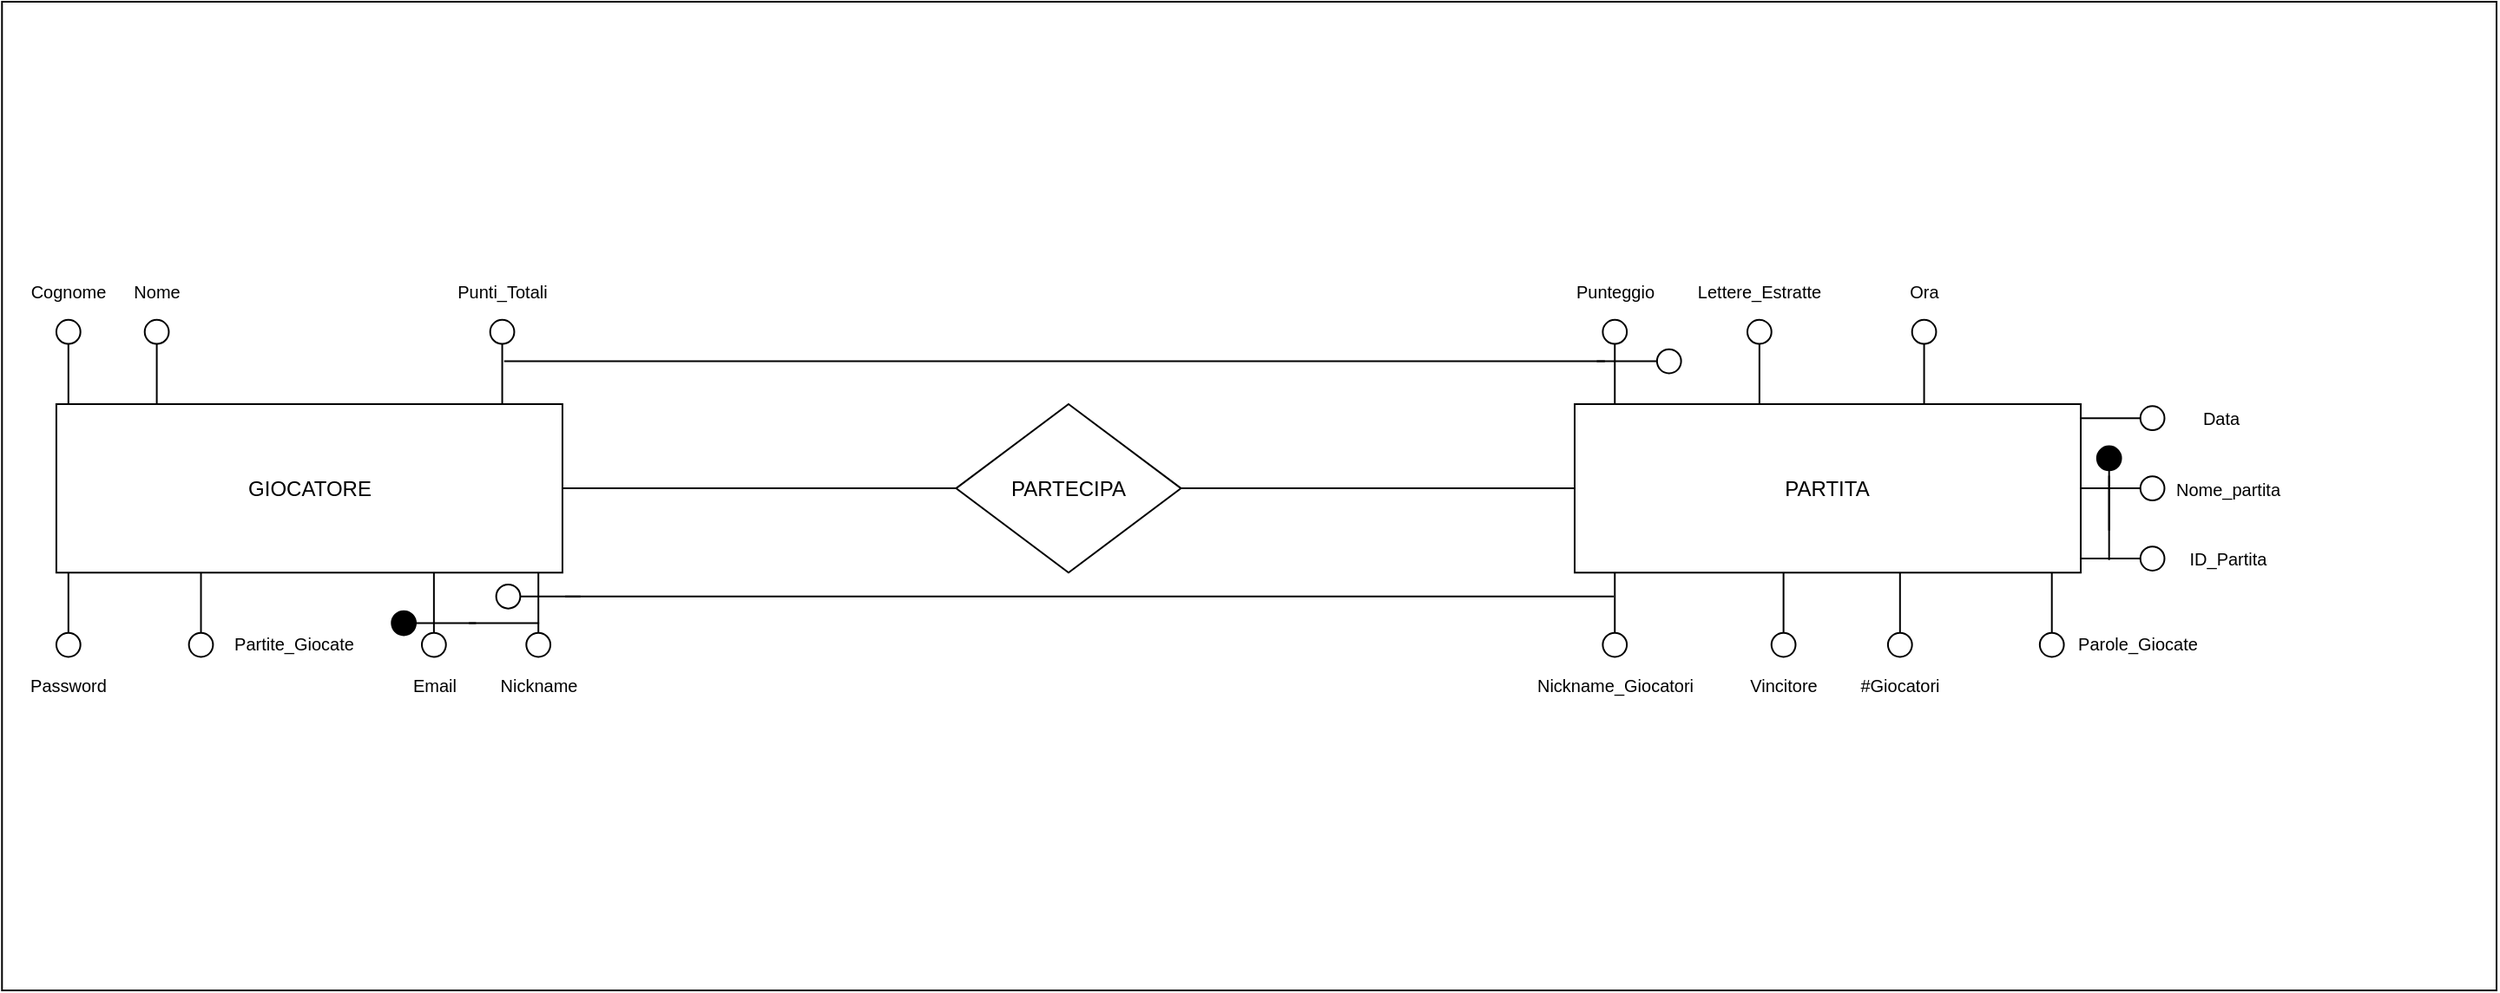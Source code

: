 <mxfile version="13.0.5" type="device"><diagram id="Agzf-7xxmcIH1kS_xgvj" name="Page-1"><mxGraphModel dx="2249" dy="769" grid="1" gridSize="10" guides="1" tooltips="1" connect="1" arrows="1" fold="1" page="1" pageScale="1" pageWidth="827" pageHeight="1169" math="0" shadow="0"><root><mxCell id="0"/><mxCell id="1" parent="0"/><mxCell id="y1J0WQ73ZuK1mdIbKQmu-139" value="" style="rounded=0;whiteSpace=wrap;html=1;strokeWidth=1;fontSize=7;" vertex="1" parent="1"><mxGeometry x="-826.85" width="1436.85" height="570" as="geometry"/></mxCell><mxCell id="y1J0WQ73ZuK1mdIbKQmu-141" value="" style="group" vertex="1" connectable="0" parent="1"><mxGeometry x="-821" y="151" width="1321.08" height="399" as="geometry"/></mxCell><mxCell id="y1J0WQ73ZuK1mdIbKQmu-1" value="" style="rounded=0;whiteSpace=wrap;html=1;" vertex="1" parent="y1J0WQ73ZuK1mdIbKQmu-141"><mxGeometry x="25.459" y="80.976" width="291.515" height="97.171" as="geometry"/></mxCell><mxCell id="y1J0WQ73ZuK1mdIbKQmu-3" value="" style="shape=mxgraph.pid.fittings.open_disc;html=1;pointerEvents=1;align=center;verticalLabelPosition=bottom;verticalAlign=top;dashed=0;" vertex="1" parent="y1J0WQ73ZuK1mdIbKQmu-141"><mxGeometry x="25.459" y="32.39" width="13.879" height="48.585" as="geometry"/></mxCell><mxCell id="y1J0WQ73ZuK1mdIbKQmu-4" value="GIOCATORE" style="text;html=1;strokeColor=none;fillColor=none;align=center;verticalAlign=middle;whiteSpace=wrap;rounded=0;" vertex="1" parent="y1J0WQ73ZuK1mdIbKQmu-141"><mxGeometry x="138.826" y="113.366" width="64.781" height="32.39" as="geometry"/></mxCell><mxCell id="y1J0WQ73ZuK1mdIbKQmu-5" value="" style="shape=mxgraph.pid.fittings.open_disc;html=1;pointerEvents=1;align=center;verticalLabelPosition=bottom;verticalAlign=top;dashed=0;" vertex="1" parent="y1J0WQ73ZuK1mdIbKQmu-141"><mxGeometry x="76.361" y="32.39" width="13.879" height="48.585" as="geometry"/></mxCell><mxCell id="y1J0WQ73ZuK1mdIbKQmu-6" value="" style="shape=mxgraph.pid.fittings.open_disc;html=1;pointerEvents=1;align=center;verticalLabelPosition=bottom;verticalAlign=top;dashed=0;" vertex="1" parent="y1J0WQ73ZuK1mdIbKQmu-141"><mxGeometry x="275.336" y="32.39" width="13.879" height="48.585" as="geometry"/></mxCell><mxCell id="y1J0WQ73ZuK1mdIbKQmu-7" value="&lt;font style=&quot;font-size: 10px&quot;&gt;Cognome&lt;/font&gt;" style="text;html=1;strokeColor=none;fillColor=none;align=center;verticalAlign=middle;whiteSpace=wrap;rounded=0;fontSize=7;" vertex="1" parent="y1J0WQ73ZuK1mdIbKQmu-141"><mxGeometry width="64.781" height="32.39" as="geometry"/></mxCell><mxCell id="y1J0WQ73ZuK1mdIbKQmu-8" value="&lt;font style=&quot;font-size: 10px&quot;&gt;Nome&lt;/font&gt;" style="text;html=1;strokeColor=none;fillColor=none;align=center;verticalAlign=middle;whiteSpace=wrap;rounded=0;fontSize=7;" vertex="1" parent="y1J0WQ73ZuK1mdIbKQmu-141"><mxGeometry x="50.918" width="64.781" height="32.39" as="geometry"/></mxCell><mxCell id="y1J0WQ73ZuK1mdIbKQmu-9" value="&lt;font style=&quot;font-size: 10px&quot;&gt;Punti_Totali&lt;/font&gt;" style="text;html=1;strokeColor=none;fillColor=none;align=center;verticalAlign=middle;whiteSpace=wrap;rounded=0;fontSize=7;" vertex="1" parent="y1J0WQ73ZuK1mdIbKQmu-141"><mxGeometry x="249.877" width="64.781" height="32.39" as="geometry"/></mxCell><mxCell id="y1J0WQ73ZuK1mdIbKQmu-10" value="" style="shape=mxgraph.pid.fittings.open_disc;html=1;pointerEvents=1;align=center;verticalLabelPosition=bottom;verticalAlign=top;dashed=0;rotation=-180;" vertex="1" parent="y1J0WQ73ZuK1mdIbKQmu-141"><mxGeometry x="25.459" y="178.147" width="13.879" height="48.585" as="geometry"/></mxCell><mxCell id="y1J0WQ73ZuK1mdIbKQmu-11" value="" style="shape=mxgraph.pid.fittings.open_disc;html=1;pointerEvents=1;align=center;verticalLabelPosition=bottom;verticalAlign=top;dashed=0;rotation=-180;" vertex="1" parent="y1J0WQ73ZuK1mdIbKQmu-141"><mxGeometry x="101.82" y="178.147" width="13.879" height="48.585" as="geometry"/></mxCell><mxCell id="y1J0WQ73ZuK1mdIbKQmu-12" value="&lt;font style=&quot;font-size: 10px&quot;&gt;Password&lt;/font&gt;" style="text;html=1;strokeColor=none;fillColor=none;align=center;verticalAlign=middle;whiteSpace=wrap;rounded=0;fontSize=7;" vertex="1" parent="y1J0WQ73ZuK1mdIbKQmu-141"><mxGeometry y="226.732" width="64.781" height="32.39" as="geometry"/></mxCell><mxCell id="y1J0WQ73ZuK1mdIbKQmu-13" value="&lt;font style=&quot;font-size: 10px&quot;&gt;Partite_Giocate&lt;/font&gt;" style="text;html=1;strokeColor=none;fillColor=none;align=center;verticalAlign=middle;whiteSpace=wrap;rounded=0;fontSize=7;" vertex="1" parent="y1J0WQ73ZuK1mdIbKQmu-141"><mxGeometry x="129.805" y="202.439" width="64.781" height="32.39" as="geometry"/></mxCell><mxCell id="y1J0WQ73ZuK1mdIbKQmu-21" value="" style="shape=mxgraph.pid.fittings.open_disc;html=1;pointerEvents=1;align=center;verticalLabelPosition=bottom;verticalAlign=top;dashed=0;rotation=-180;" vertex="1" parent="y1J0WQ73ZuK1mdIbKQmu-141"><mxGeometry x="235.997" y="178.147" width="13.879" height="48.585" as="geometry"/></mxCell><mxCell id="y1J0WQ73ZuK1mdIbKQmu-26" value="&lt;font style=&quot;font-size: 10px&quot;&gt;Email&lt;/font&gt;" style="text;html=1;strokeColor=none;fillColor=none;align=center;verticalAlign=middle;whiteSpace=wrap;rounded=0;fontSize=7;" vertex="1" parent="y1J0WQ73ZuK1mdIbKQmu-141"><mxGeometry x="210.555" y="226.732" width="64.781" height="32.39" as="geometry"/></mxCell><mxCell id="y1J0WQ73ZuK1mdIbKQmu-27" value="" style="shape=mxgraph.pid.fittings.open_disc;html=1;pointerEvents=1;align=center;verticalLabelPosition=bottom;verticalAlign=top;dashed=0;rotation=-180;" vertex="1" parent="y1J0WQ73ZuK1mdIbKQmu-141"><mxGeometry x="296.163" y="178.147" width="13.879" height="48.585" as="geometry"/></mxCell><mxCell id="y1J0WQ73ZuK1mdIbKQmu-28" value="&lt;font style=&quot;font-size: 10px&quot;&gt;Nickname&lt;/font&gt;" style="text;html=1;strokeColor=none;fillColor=none;align=center;verticalAlign=middle;whiteSpace=wrap;rounded=0;fontSize=7;" vertex="1" parent="y1J0WQ73ZuK1mdIbKQmu-141"><mxGeometry x="270.72" y="226.732" width="64.781" height="32.39" as="geometry"/></mxCell><mxCell id="y1J0WQ73ZuK1mdIbKQmu-32" value="" style="rhombus;whiteSpace=wrap;html=1;fontSize=7;" vertex="1" parent="y1J0WQ73ZuK1mdIbKQmu-141"><mxGeometry x="543.707" y="80.976" width="129.562" height="97.171" as="geometry"/></mxCell><mxCell id="y1J0WQ73ZuK1mdIbKQmu-34" value="PARTECIPA" style="text;html=1;strokeColor=none;fillColor=none;align=center;verticalAlign=middle;whiteSpace=wrap;rounded=0;" vertex="1" parent="y1J0WQ73ZuK1mdIbKQmu-141"><mxGeometry x="576.098" y="113.366" width="64.781" height="32.39" as="geometry"/></mxCell><mxCell id="y1J0WQ73ZuK1mdIbKQmu-35" value="" style="endArrow=none;html=1;fontSize=7;entryX=0;entryY=0.5;entryDx=0;entryDy=0;exitX=1;exitY=0.5;exitDx=0;exitDy=0;" edge="1" parent="y1J0WQ73ZuK1mdIbKQmu-141" source="y1J0WQ73ZuK1mdIbKQmu-1" target="y1J0WQ73ZuK1mdIbKQmu-32"><mxGeometry width="50" height="50" relative="1" as="geometry"><mxPoint x="462.731" y="226.732" as="sourcePoint"/><mxPoint x="543.707" y="145.756" as="targetPoint"/></mxGeometry></mxCell><mxCell id="y1J0WQ73ZuK1mdIbKQmu-36" value="" style="rounded=0;whiteSpace=wrap;html=1;" vertex="1" parent="y1J0WQ73ZuK1mdIbKQmu-141"><mxGeometry x="900.003" y="80.976" width="291.515" height="97.171" as="geometry"/></mxCell><mxCell id="y1J0WQ73ZuK1mdIbKQmu-37" value="" style="endArrow=none;html=1;fontSize=7;entryX=1;entryY=0.5;entryDx=0;entryDy=0;" edge="1" parent="y1J0WQ73ZuK1mdIbKQmu-141" source="y1J0WQ73ZuK1mdIbKQmu-36" target="y1J0WQ73ZuK1mdIbKQmu-32"><mxGeometry width="50" height="50" relative="1" as="geometry"><mxPoint x="576.098" y="226.732" as="sourcePoint"/><mxPoint x="657.074" y="145.756" as="targetPoint"/></mxGeometry></mxCell><mxCell id="y1J0WQ73ZuK1mdIbKQmu-38" value="PARTITA" style="text;html=1;strokeColor=none;fillColor=none;align=center;verticalAlign=middle;whiteSpace=wrap;rounded=0;" vertex="1" parent="y1J0WQ73ZuK1mdIbKQmu-141"><mxGeometry x="1013.37" y="113.366" width="64.781" height="32.39" as="geometry"/></mxCell><mxCell id="y1J0WQ73ZuK1mdIbKQmu-39" value="" style="shape=mxgraph.pid.fittings.open_disc;html=1;pointerEvents=1;align=center;verticalLabelPosition=bottom;verticalAlign=top;dashed=0;" vertex="1" parent="y1J0WQ73ZuK1mdIbKQmu-141"><mxGeometry x="916.198" y="32.39" width="13.879" height="48.585" as="geometry"/></mxCell><mxCell id="y1J0WQ73ZuK1mdIbKQmu-40" value="&lt;font style=&quot;font-size: 10px&quot;&gt;Punteggio&lt;/font&gt;" style="text;html=1;strokeColor=none;fillColor=none;align=center;verticalAlign=middle;whiteSpace=wrap;rounded=0;fontSize=7;" vertex="1" parent="y1J0WQ73ZuK1mdIbKQmu-141"><mxGeometry x="890.756" width="64.781" height="32.39" as="geometry"/></mxCell><mxCell id="y1J0WQ73ZuK1mdIbKQmu-41" value="&lt;font style=&quot;font-size: 10px&quot;&gt;Lettere_Estratte&lt;/font&gt;" style="text;html=1;strokeColor=none;fillColor=none;align=center;verticalAlign=middle;whiteSpace=wrap;rounded=0;fontSize=7;" vertex="1" parent="y1J0WQ73ZuK1mdIbKQmu-141"><mxGeometry x="974.032" width="64.781" height="32.39" as="geometry"/></mxCell><mxCell id="y1J0WQ73ZuK1mdIbKQmu-42" value="" style="shape=mxgraph.pid.fittings.open_disc;html=1;pointerEvents=1;align=center;verticalLabelPosition=bottom;verticalAlign=top;dashed=0;" vertex="1" parent="y1J0WQ73ZuK1mdIbKQmu-141"><mxGeometry x="999.491" y="32.39" width="13.879" height="48.585" as="geometry"/></mxCell><mxCell id="y1J0WQ73ZuK1mdIbKQmu-43" value="" style="shape=mxgraph.pid.fittings.open_disc;html=1;pointerEvents=1;align=center;verticalLabelPosition=bottom;verticalAlign=top;dashed=0;" vertex="1" parent="y1J0WQ73ZuK1mdIbKQmu-141"><mxGeometry x="1094.346" y="32.39" width="13.879" height="48.585" as="geometry"/></mxCell><mxCell id="y1J0WQ73ZuK1mdIbKQmu-44" value="&lt;font style=&quot;font-size: 10px&quot;&gt;Ora&lt;/font&gt;" style="text;html=1;strokeColor=none;fillColor=none;align=center;verticalAlign=middle;whiteSpace=wrap;rounded=0;fontSize=7;" vertex="1" parent="y1J0WQ73ZuK1mdIbKQmu-141"><mxGeometry x="1068.904" width="64.781" height="32.39" as="geometry"/></mxCell><mxCell id="y1J0WQ73ZuK1mdIbKQmu-46" value="" style="shape=mxgraph.pid.fittings.open_disc;html=1;pointerEvents=1;align=center;verticalLabelPosition=bottom;verticalAlign=top;dashed=0;rotation=-180;" vertex="1" parent="y1J0WQ73ZuK1mdIbKQmu-141"><mxGeometry x="916.198" y="178.147" width="13.879" height="48.585" as="geometry"/></mxCell><mxCell id="y1J0WQ73ZuK1mdIbKQmu-47" value="&lt;font style=&quot;font-size: 10px&quot;&gt;Nickname_Giocatori&lt;/font&gt;" style="text;html=1;strokeColor=none;fillColor=none;align=center;verticalAlign=middle;whiteSpace=wrap;rounded=0;fontSize=7;" vertex="1" parent="y1J0WQ73ZuK1mdIbKQmu-141"><mxGeometry x="890.756" y="226.732" width="64.781" height="32.39" as="geometry"/></mxCell><mxCell id="y1J0WQ73ZuK1mdIbKQmu-48" value="&lt;font style=&quot;font-size: 10px&quot;&gt;Vincitore&lt;/font&gt;" style="text;html=1;strokeColor=none;fillColor=none;align=center;verticalAlign=middle;whiteSpace=wrap;rounded=0;fontSize=7;" vertex="1" parent="y1J0WQ73ZuK1mdIbKQmu-141"><mxGeometry x="987.927" y="226.732" width="64.781" height="32.39" as="geometry"/></mxCell><mxCell id="y1J0WQ73ZuK1mdIbKQmu-49" value="" style="shape=mxgraph.pid.fittings.open_disc;html=1;pointerEvents=1;align=center;verticalLabelPosition=bottom;verticalAlign=top;dashed=0;rotation=-180;" vertex="1" parent="y1J0WQ73ZuK1mdIbKQmu-141"><mxGeometry x="1013.37" y="178.147" width="13.879" height="48.585" as="geometry"/></mxCell><mxCell id="y1J0WQ73ZuK1mdIbKQmu-50" value="" style="shape=mxgraph.pid.fittings.open_disc;html=1;pointerEvents=1;align=center;verticalLabelPosition=bottom;verticalAlign=top;dashed=0;rotation=-180;" vertex="1" parent="y1J0WQ73ZuK1mdIbKQmu-141"><mxGeometry x="1080.467" y="178.147" width="13.879" height="48.585" as="geometry"/></mxCell><mxCell id="y1J0WQ73ZuK1mdIbKQmu-51" value="&lt;font style=&quot;font-size: 10px&quot;&gt;#Giocatori&lt;/font&gt;" style="text;html=1;strokeColor=none;fillColor=none;align=center;verticalAlign=middle;whiteSpace=wrap;rounded=0;fontSize=7;" vertex="1" parent="y1J0WQ73ZuK1mdIbKQmu-141"><mxGeometry x="1055.024" y="226.732" width="64.781" height="32.39" as="geometry"/></mxCell><mxCell id="y1J0WQ73ZuK1mdIbKQmu-52" value="" style="shape=mxgraph.pid.fittings.open_disc;html=1;pointerEvents=1;align=center;verticalLabelPosition=bottom;verticalAlign=top;dashed=0;rotation=-180;" vertex="1" parent="y1J0WQ73ZuK1mdIbKQmu-141"><mxGeometry x="1167.921" y="178.147" width="13.879" height="48.585" as="geometry"/></mxCell><mxCell id="y1J0WQ73ZuK1mdIbKQmu-53" value="&lt;font style=&quot;font-size: 10px&quot;&gt;Parole_Giocate&lt;/font&gt;" style="text;html=1;strokeColor=none;fillColor=none;align=center;verticalAlign=middle;whiteSpace=wrap;rounded=0;fontSize=7;" vertex="1" parent="y1J0WQ73ZuK1mdIbKQmu-141"><mxGeometry x="1191.518" y="202.439" width="64.781" height="32.39" as="geometry"/></mxCell><mxCell id="y1J0WQ73ZuK1mdIbKQmu-119" value="" style="group" vertex="1" connectable="0" parent="y1J0WQ73ZuK1mdIbKQmu-141"><mxGeometry x="218.644" y="199.2" width="84.92" height="16.195" as="geometry"/></mxCell><mxCell id="y1J0WQ73ZuK1mdIbKQmu-2" value="" style="shape=mxgraph.pid.fittings.blind_disc;html=1;pointerEvents=1;align=center;verticalLabelPosition=bottom;verticalAlign=top;dashed=0;rotation=-90;" vertex="1" parent="y1J0WQ73ZuK1mdIbKQmu-119"><mxGeometry x="17.353" y="-16.195" width="13.879" height="48.585" as="geometry"/></mxCell><mxCell id="y1J0WQ73ZuK1mdIbKQmu-118" value="" style="line;strokeWidth=1;direction=south;html=1;fontSize=7;rotation=90;" vertex="1" parent="y1J0WQ73ZuK1mdIbKQmu-119"><mxGeometry x="56.578" y="-12.146" width="16.195" height="40.488" as="geometry"/></mxCell><mxCell id="y1J0WQ73ZuK1mdIbKQmu-122" value="" style="group" vertex="1" connectable="0" parent="y1J0WQ73ZuK1mdIbKQmu-141"><mxGeometry x="278.81" y="183.815" width="643.77" height="16.195" as="geometry"/></mxCell><mxCell id="y1J0WQ73ZuK1mdIbKQmu-120" value="" style="shape=mxgraph.pid.fittings.open_disc;html=1;pointerEvents=1;align=center;verticalLabelPosition=bottom;verticalAlign=top;dashed=0;rotation=-90;" vertex="1" parent="y1J0WQ73ZuK1mdIbKQmu-122"><mxGeometry x="17.353" y="-16.228" width="13.879" height="48.585" as="geometry"/></mxCell><mxCell id="y1J0WQ73ZuK1mdIbKQmu-121" value="" style="line;strokeWidth=1;direction=south;html=1;fontSize=7;rotation=90;" vertex="1" parent="y1J0WQ73ZuK1mdIbKQmu-122"><mxGeometry x="333.631" y="-293.942" width="16.195" height="604.079" as="geometry"/></mxCell><mxCell id="y1J0WQ73ZuK1mdIbKQmu-127" value="" style="shape=mxgraph.pid.fittings.open_disc;html=1;pointerEvents=1;align=center;verticalLabelPosition=bottom;verticalAlign=top;dashed=0;rotation=90;" vertex="1" parent="y1J0WQ73ZuK1mdIbKQmu-141"><mxGeometry x="1208.507" y="64.781" width="13.879" height="48.585" as="geometry"/></mxCell><mxCell id="y1J0WQ73ZuK1mdIbKQmu-128" value="" style="shape=mxgraph.pid.fittings.open_disc;html=1;pointerEvents=1;align=center;verticalLabelPosition=bottom;verticalAlign=top;dashed=0;rotation=90;" vertex="1" parent="y1J0WQ73ZuK1mdIbKQmu-141"><mxGeometry x="1208.507" y="105.268" width="13.879" height="48.585" as="geometry"/></mxCell><mxCell id="y1J0WQ73ZuK1mdIbKQmu-129" value="&lt;font style=&quot;font-size: 10px&quot;&gt;Data&lt;/font&gt;" style="text;html=1;strokeColor=none;fillColor=none;align=center;verticalAlign=middle;whiteSpace=wrap;rounded=0;fontSize=7;" vertex="1" parent="y1J0WQ73ZuK1mdIbKQmu-141"><mxGeometry x="1239.764" y="72.878" width="64.781" height="32.39" as="geometry"/></mxCell><mxCell id="y1J0WQ73ZuK1mdIbKQmu-130" value="" style="shape=mxgraph.pid.fittings.open_disc;html=1;pointerEvents=1;align=center;verticalLabelPosition=bottom;verticalAlign=top;dashed=0;rotation=90;" vertex="1" parent="y1J0WQ73ZuK1mdIbKQmu-141"><mxGeometry x="1208.507" y="145.756" width="13.879" height="48.585" as="geometry"/></mxCell><mxCell id="y1J0WQ73ZuK1mdIbKQmu-131" value="&lt;font style=&quot;font-size: 10px&quot;&gt;Nome_partita&lt;/font&gt;" style="text;html=1;strokeColor=none;fillColor=none;align=center;verticalAlign=middle;whiteSpace=wrap;rounded=0;fontSize=7;" vertex="1" parent="y1J0WQ73ZuK1mdIbKQmu-141"><mxGeometry x="1244.331" y="113.366" width="64.781" height="32.39" as="geometry"/></mxCell><mxCell id="y1J0WQ73ZuK1mdIbKQmu-132" value="&lt;font style=&quot;font-size: 10px&quot;&gt;ID_Partita&lt;/font&gt;" style="text;html=1;strokeColor=none;fillColor=none;align=center;verticalAlign=middle;whiteSpace=wrap;rounded=0;fontSize=7;" vertex="1" parent="y1J0WQ73ZuK1mdIbKQmu-141"><mxGeometry x="1244.331" y="153.854" width="64.781" height="32.39" as="geometry"/></mxCell><mxCell id="y1J0WQ73ZuK1mdIbKQmu-134" value="" style="shape=mxgraph.pid.fittings.blind_disc;html=1;pointerEvents=1;align=center;verticalLabelPosition=bottom;verticalAlign=top;dashed=0;rotation=0;" vertex="1" parent="y1J0WQ73ZuK1mdIbKQmu-141"><mxGeometry x="1200.903" y="105.268" width="13.879" height="48.585" as="geometry"/></mxCell><mxCell id="y1J0WQ73ZuK1mdIbKQmu-136" value="" style="line;strokeWidth=1;direction=south;html=1;fontSize=7;rotation=0;" vertex="1" parent="y1J0WQ73ZuK1mdIbKQmu-141"><mxGeometry x="1199.745" y="122.273" width="16.195" height="48.585" as="geometry"/></mxCell><mxCell id="y1J0WQ73ZuK1mdIbKQmu-137" value="" style="group" vertex="1" connectable="0" parent="y1J0WQ73ZuK1mdIbKQmu-141"><mxGeometry x="283.377" y="48.181" width="677.942" height="16.195" as="geometry"/></mxCell><mxCell id="y1J0WQ73ZuK1mdIbKQmu-124" value="" style="shape=mxgraph.pid.fittings.open_disc;html=1;pointerEvents=1;align=center;verticalLabelPosition=bottom;verticalAlign=top;dashed=0;rotation=-270;" vertex="1" parent="y1J0WQ73ZuK1mdIbKQmu-137"><mxGeometry x="646.709" y="-16.195" width="13.879" height="48.585" as="geometry"/></mxCell><mxCell id="y1J0WQ73ZuK1mdIbKQmu-125" value="" style="line;strokeWidth=1;direction=south;html=1;fontSize=7;rotation=-90;" vertex="1" parent="y1J0WQ73ZuK1mdIbKQmu-137"><mxGeometry x="308.925" y="-308.923" width="16.195" height="634.04" as="geometry"/></mxCell></root></mxGraphModel></diagram></mxfile>